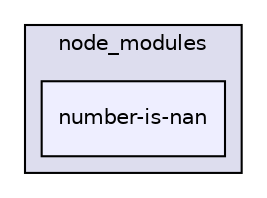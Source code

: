 digraph "gulp-src/node_modules/gulp/node_modules/gulp-util/node_modules/dateformat/node_modules/meow/node_modules/redent/node_modules/indent-string/node_modules/repeating/node_modules/is-finite/node_modules/number-is-nan" {
  compound=true
  node [ fontsize="10", fontname="Helvetica"];
  edge [ labelfontsize="10", labelfontname="Helvetica"];
  subgraph clusterdir_dbc61e3d968751819aecd01b6b1ebcab {
    graph [ bgcolor="#ddddee", pencolor="black", label="node_modules" fontname="Helvetica", fontsize="10", URL="dir_dbc61e3d968751819aecd01b6b1ebcab.html"]
  dir_4865a26fbda7c4bd29fcce6b11d095bb [shape=box, label="number-is-nan", style="filled", fillcolor="#eeeeff", pencolor="black", URL="dir_4865a26fbda7c4bd29fcce6b11d095bb.html"];
  }
}
